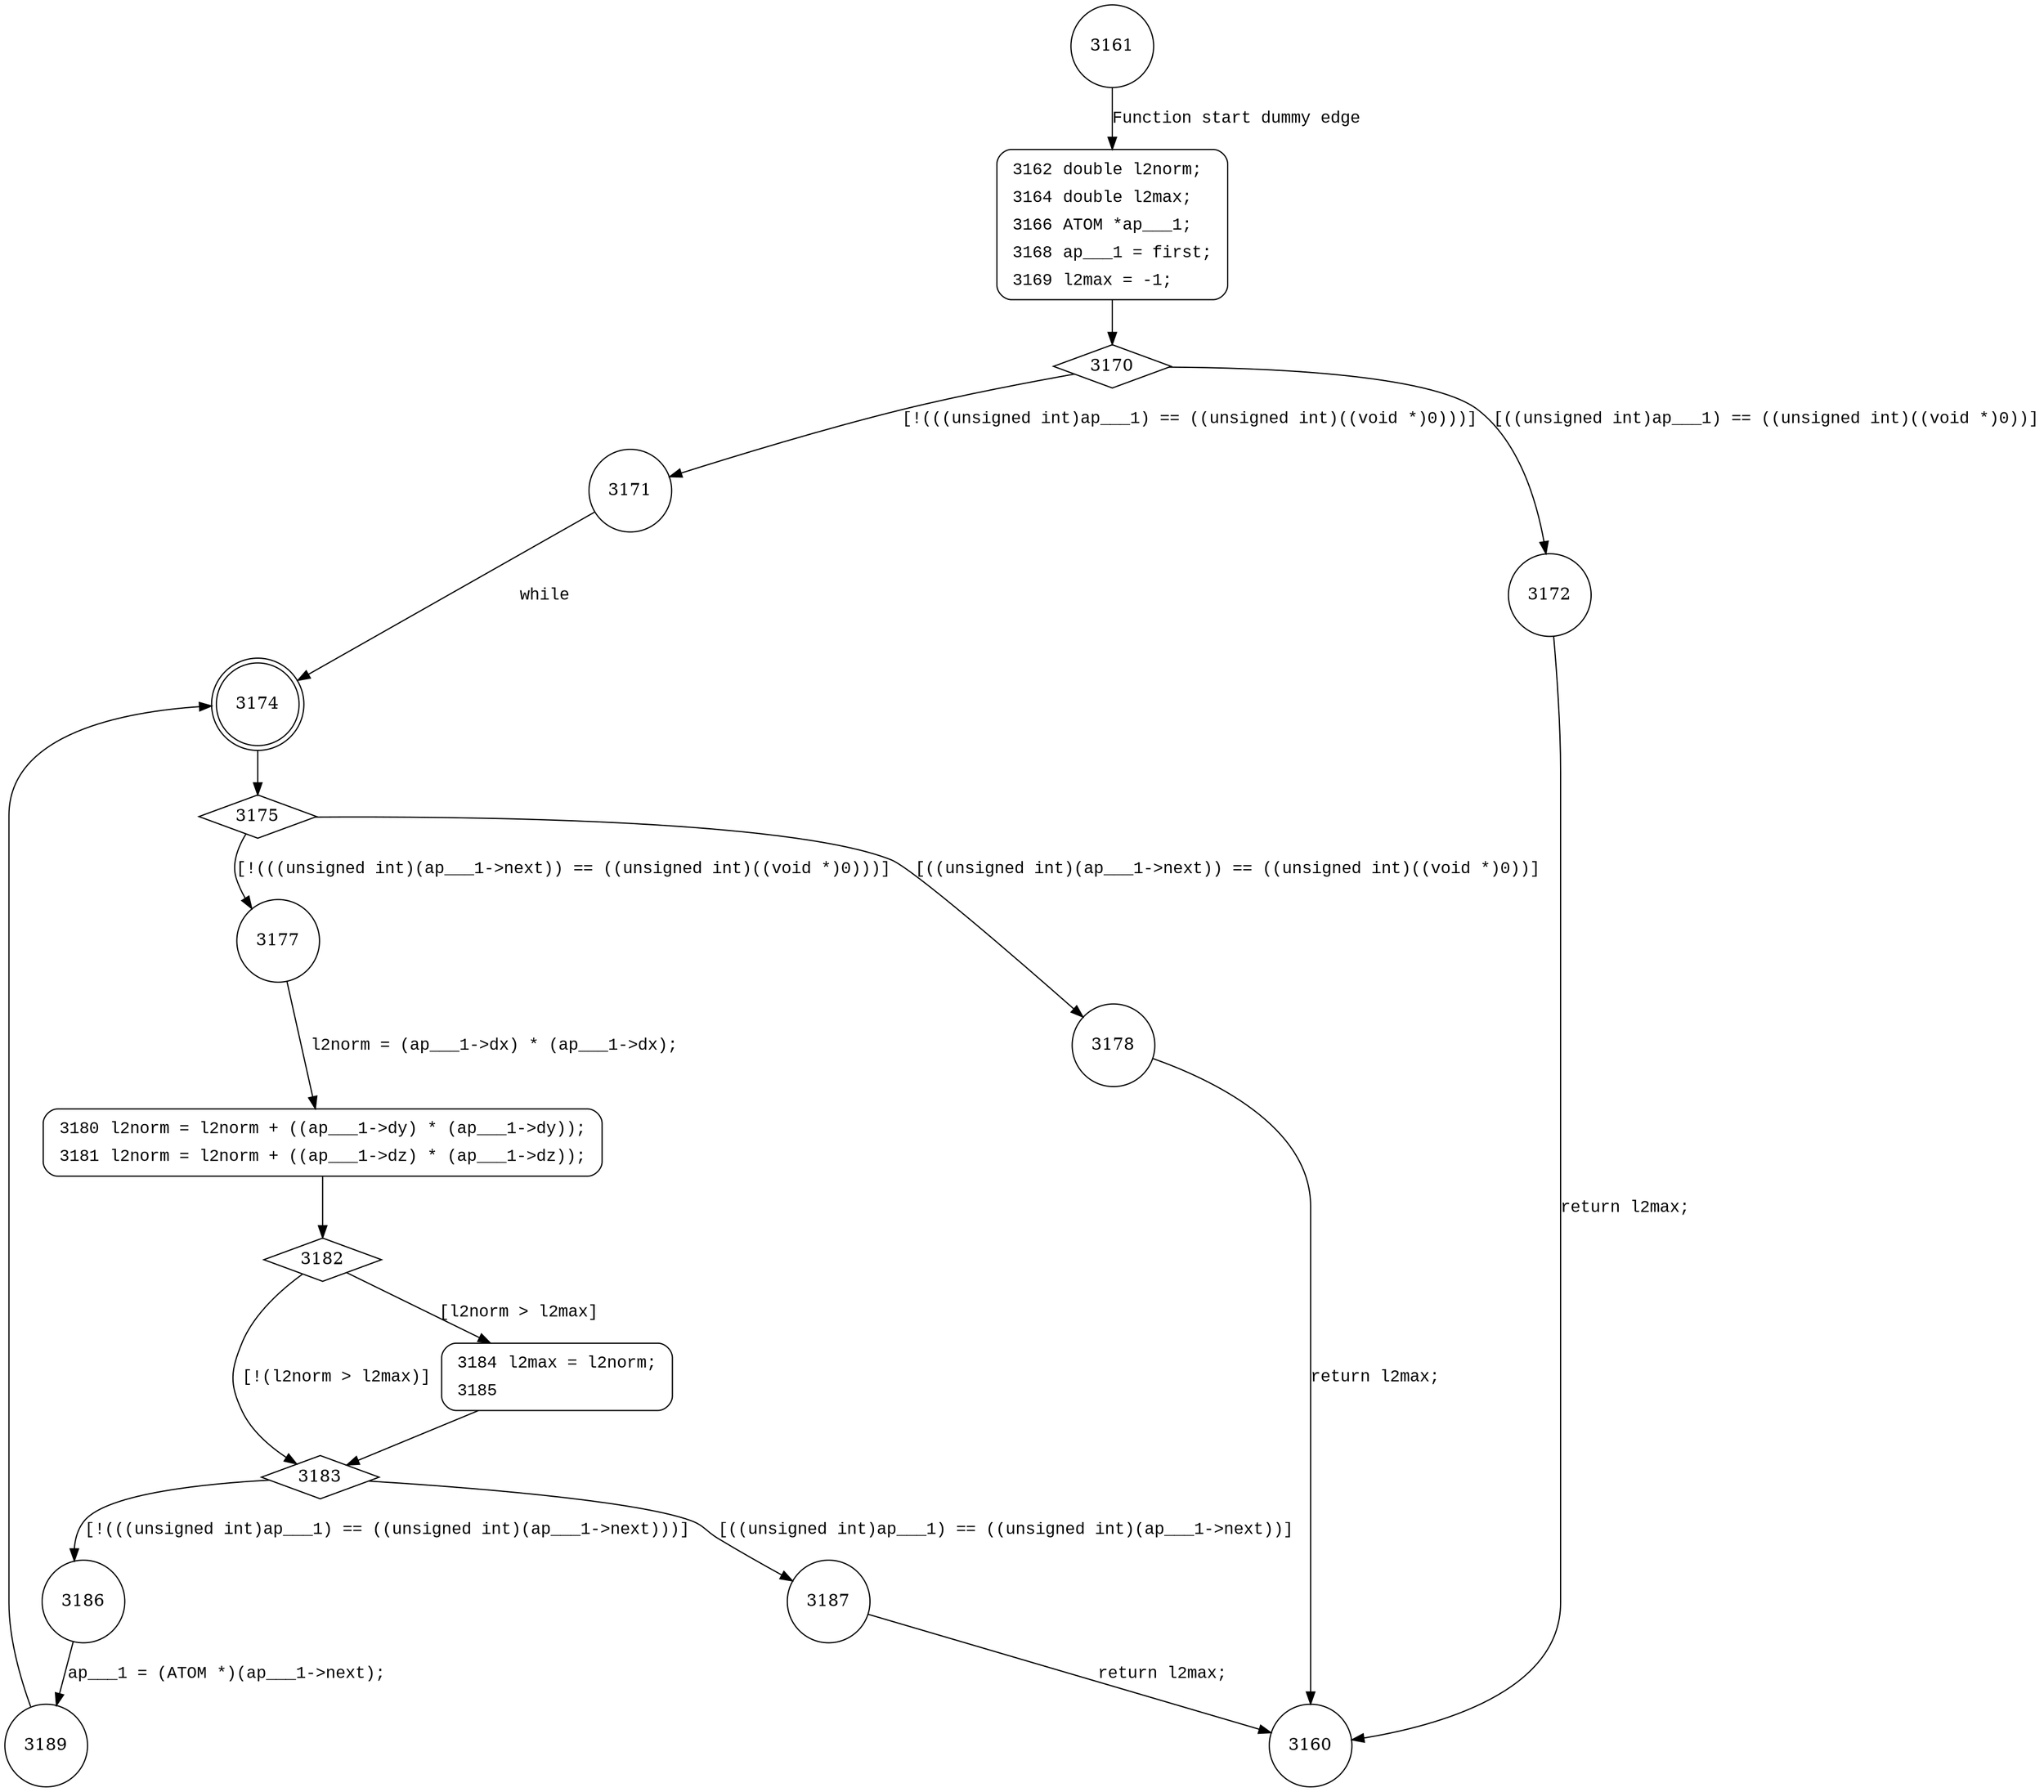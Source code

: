 digraph a_max_d {
3161 [shape="circle"]
3162 [shape="circle"]
3170 [shape="diamond"]
3171 [shape="circle"]
3172 [shape="circle"]
3174 [shape="doublecircle"]
3175 [shape="diamond"]
3177 [shape="circle"]
3178 [shape="circle"]
3180 [shape="circle"]
3182 [shape="diamond"]
3183 [shape="diamond"]
3184 [shape="circle"]
3186 [shape="circle"]
3187 [shape="circle"]
3189 [shape="circle"]
3160 [shape="circle"]
3162 [style="filled,bold" penwidth="1" fillcolor="white" fontname="Courier New" shape="Mrecord" label=<<table border="0" cellborder="0" cellpadding="3" bgcolor="white"><tr><td align="right">3162</td><td align="left">double l2norm;</td></tr><tr><td align="right">3164</td><td align="left">double l2max;</td></tr><tr><td align="right">3166</td><td align="left">ATOM *ap___1;</td></tr><tr><td align="right">3168</td><td align="left">ap___1 = first;</td></tr><tr><td align="right">3169</td><td align="left">l2max = -1;</td></tr></table>>]
3162 -> 3170[label=""]
3180 [style="filled,bold" penwidth="1" fillcolor="white" fontname="Courier New" shape="Mrecord" label=<<table border="0" cellborder="0" cellpadding="3" bgcolor="white"><tr><td align="right">3180</td><td align="left">l2norm = l2norm + ((ap___1-&gt;dy) * (ap___1-&gt;dy));</td></tr><tr><td align="right">3181</td><td align="left">l2norm = l2norm + ((ap___1-&gt;dz) * (ap___1-&gt;dz));</td></tr></table>>]
3180 -> 3182[label=""]
3184 [style="filled,bold" penwidth="1" fillcolor="white" fontname="Courier New" shape="Mrecord" label=<<table border="0" cellborder="0" cellpadding="3" bgcolor="white"><tr><td align="right">3184</td><td align="left">l2max = l2norm;</td></tr><tr><td align="right">3185</td><td align="left"></td></tr></table>>]
3184 -> 3183[label=""]
3161 -> 3162 [label="Function start dummy edge" fontname="Courier New"]
3170 -> 3171 [label="[!(((unsigned int)ap___1) == ((unsigned int)((void *)0)))]" fontname="Courier New"]
3170 -> 3172 [label="[((unsigned int)ap___1) == ((unsigned int)((void *)0))]" fontname="Courier New"]
3171 -> 3174 [label="while" fontname="Courier New"]
3174 -> 3175 [label="" fontname="Courier New"]
3175 -> 3177 [label="[!(((unsigned int)(ap___1->next)) == ((unsigned int)((void *)0)))]" fontname="Courier New"]
3175 -> 3178 [label="[((unsigned int)(ap___1->next)) == ((unsigned int)((void *)0))]" fontname="Courier New"]
3177 -> 3180 [label="l2norm = (ap___1->dx) * (ap___1->dx);" fontname="Courier New"]
3182 -> 3183 [label="[!(l2norm > l2max)]" fontname="Courier New"]
3182 -> 3184 [label="[l2norm > l2max]" fontname="Courier New"]
3183 -> 3186 [label="[!(((unsigned int)ap___1) == ((unsigned int)(ap___1->next)))]" fontname="Courier New"]
3183 -> 3187 [label="[((unsigned int)ap___1) == ((unsigned int)(ap___1->next))]" fontname="Courier New"]
3186 -> 3189 [label="ap___1 = (ATOM *)(ap___1->next);" fontname="Courier New"]
3172 -> 3160 [label="return l2max;" fontname="Courier New"]
3178 -> 3160 [label="return l2max;" fontname="Courier New"]
3187 -> 3160 [label="return l2max;" fontname="Courier New"]
3189 -> 3174 [label="" fontname="Courier New"]
}